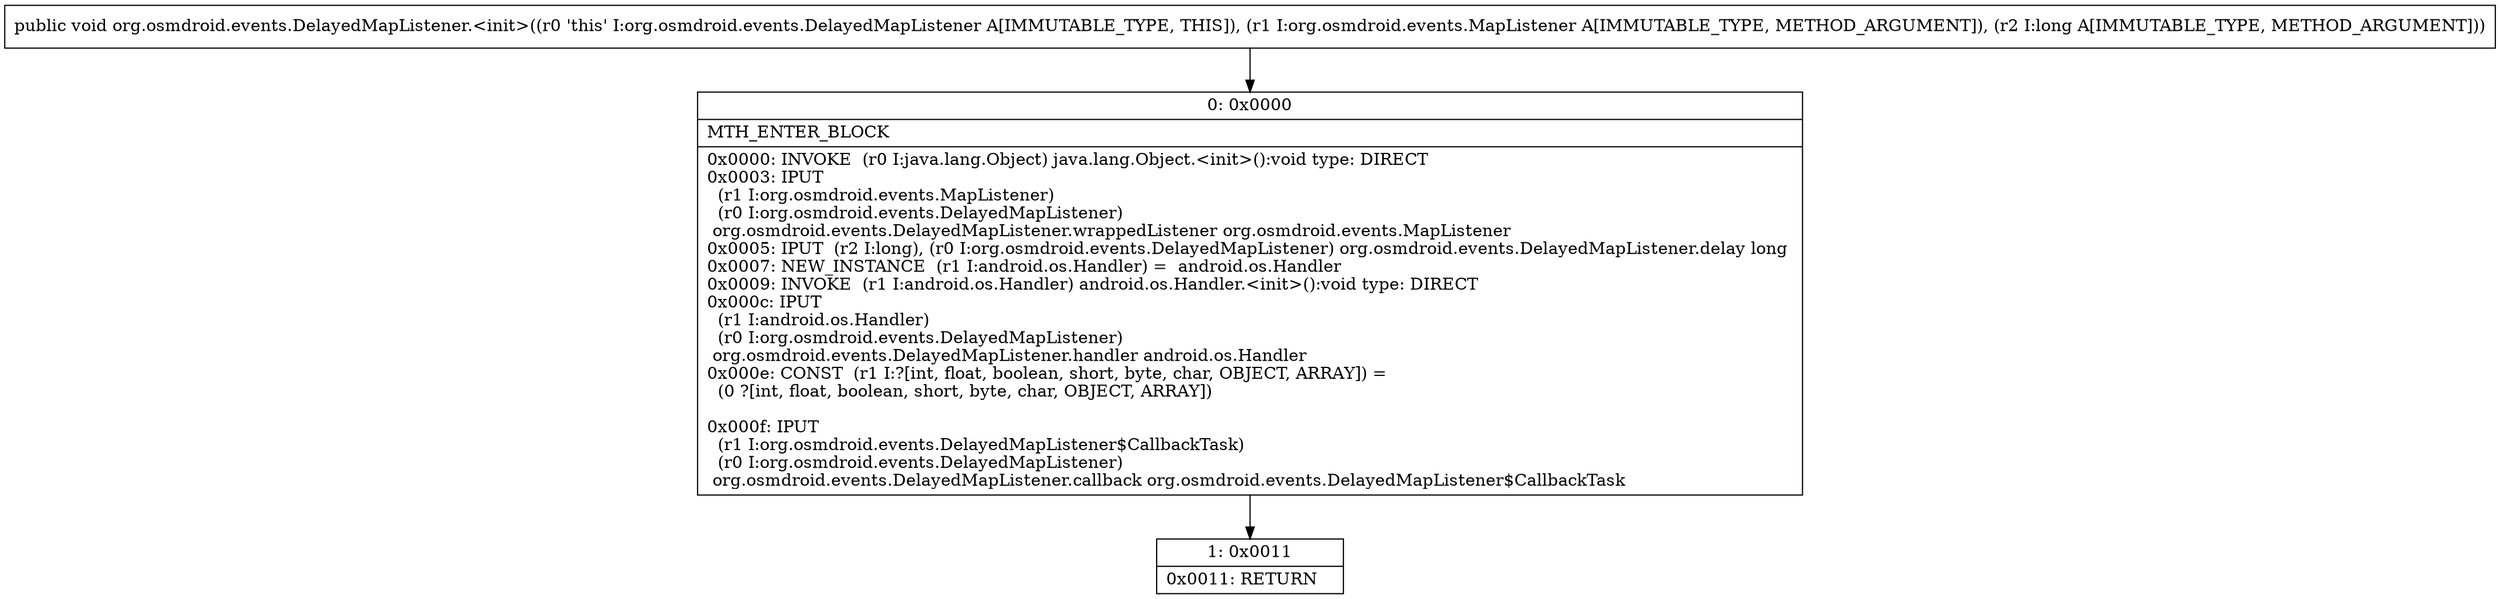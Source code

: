 digraph "CFG fororg.osmdroid.events.DelayedMapListener.\<init\>(Lorg\/osmdroid\/events\/MapListener;J)V" {
Node_0 [shape=record,label="{0\:\ 0x0000|MTH_ENTER_BLOCK\l|0x0000: INVOKE  (r0 I:java.lang.Object) java.lang.Object.\<init\>():void type: DIRECT \l0x0003: IPUT  \l  (r1 I:org.osmdroid.events.MapListener)\l  (r0 I:org.osmdroid.events.DelayedMapListener)\l org.osmdroid.events.DelayedMapListener.wrappedListener org.osmdroid.events.MapListener \l0x0005: IPUT  (r2 I:long), (r0 I:org.osmdroid.events.DelayedMapListener) org.osmdroid.events.DelayedMapListener.delay long \l0x0007: NEW_INSTANCE  (r1 I:android.os.Handler) =  android.os.Handler \l0x0009: INVOKE  (r1 I:android.os.Handler) android.os.Handler.\<init\>():void type: DIRECT \l0x000c: IPUT  \l  (r1 I:android.os.Handler)\l  (r0 I:org.osmdroid.events.DelayedMapListener)\l org.osmdroid.events.DelayedMapListener.handler android.os.Handler \l0x000e: CONST  (r1 I:?[int, float, boolean, short, byte, char, OBJECT, ARRAY]) = \l  (0 ?[int, float, boolean, short, byte, char, OBJECT, ARRAY])\l \l0x000f: IPUT  \l  (r1 I:org.osmdroid.events.DelayedMapListener$CallbackTask)\l  (r0 I:org.osmdroid.events.DelayedMapListener)\l org.osmdroid.events.DelayedMapListener.callback org.osmdroid.events.DelayedMapListener$CallbackTask \l}"];
Node_1 [shape=record,label="{1\:\ 0x0011|0x0011: RETURN   \l}"];
MethodNode[shape=record,label="{public void org.osmdroid.events.DelayedMapListener.\<init\>((r0 'this' I:org.osmdroid.events.DelayedMapListener A[IMMUTABLE_TYPE, THIS]), (r1 I:org.osmdroid.events.MapListener A[IMMUTABLE_TYPE, METHOD_ARGUMENT]), (r2 I:long A[IMMUTABLE_TYPE, METHOD_ARGUMENT])) }"];
MethodNode -> Node_0;
Node_0 -> Node_1;
}

